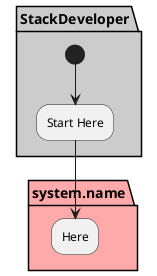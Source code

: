 @startuml


partition "StackDeveloper"  #cccccc {
  (*) --> "Start Here"
}

partition "system.name" #ffaaaa {
  "Start Here" --> "Here"
}

@enduml
